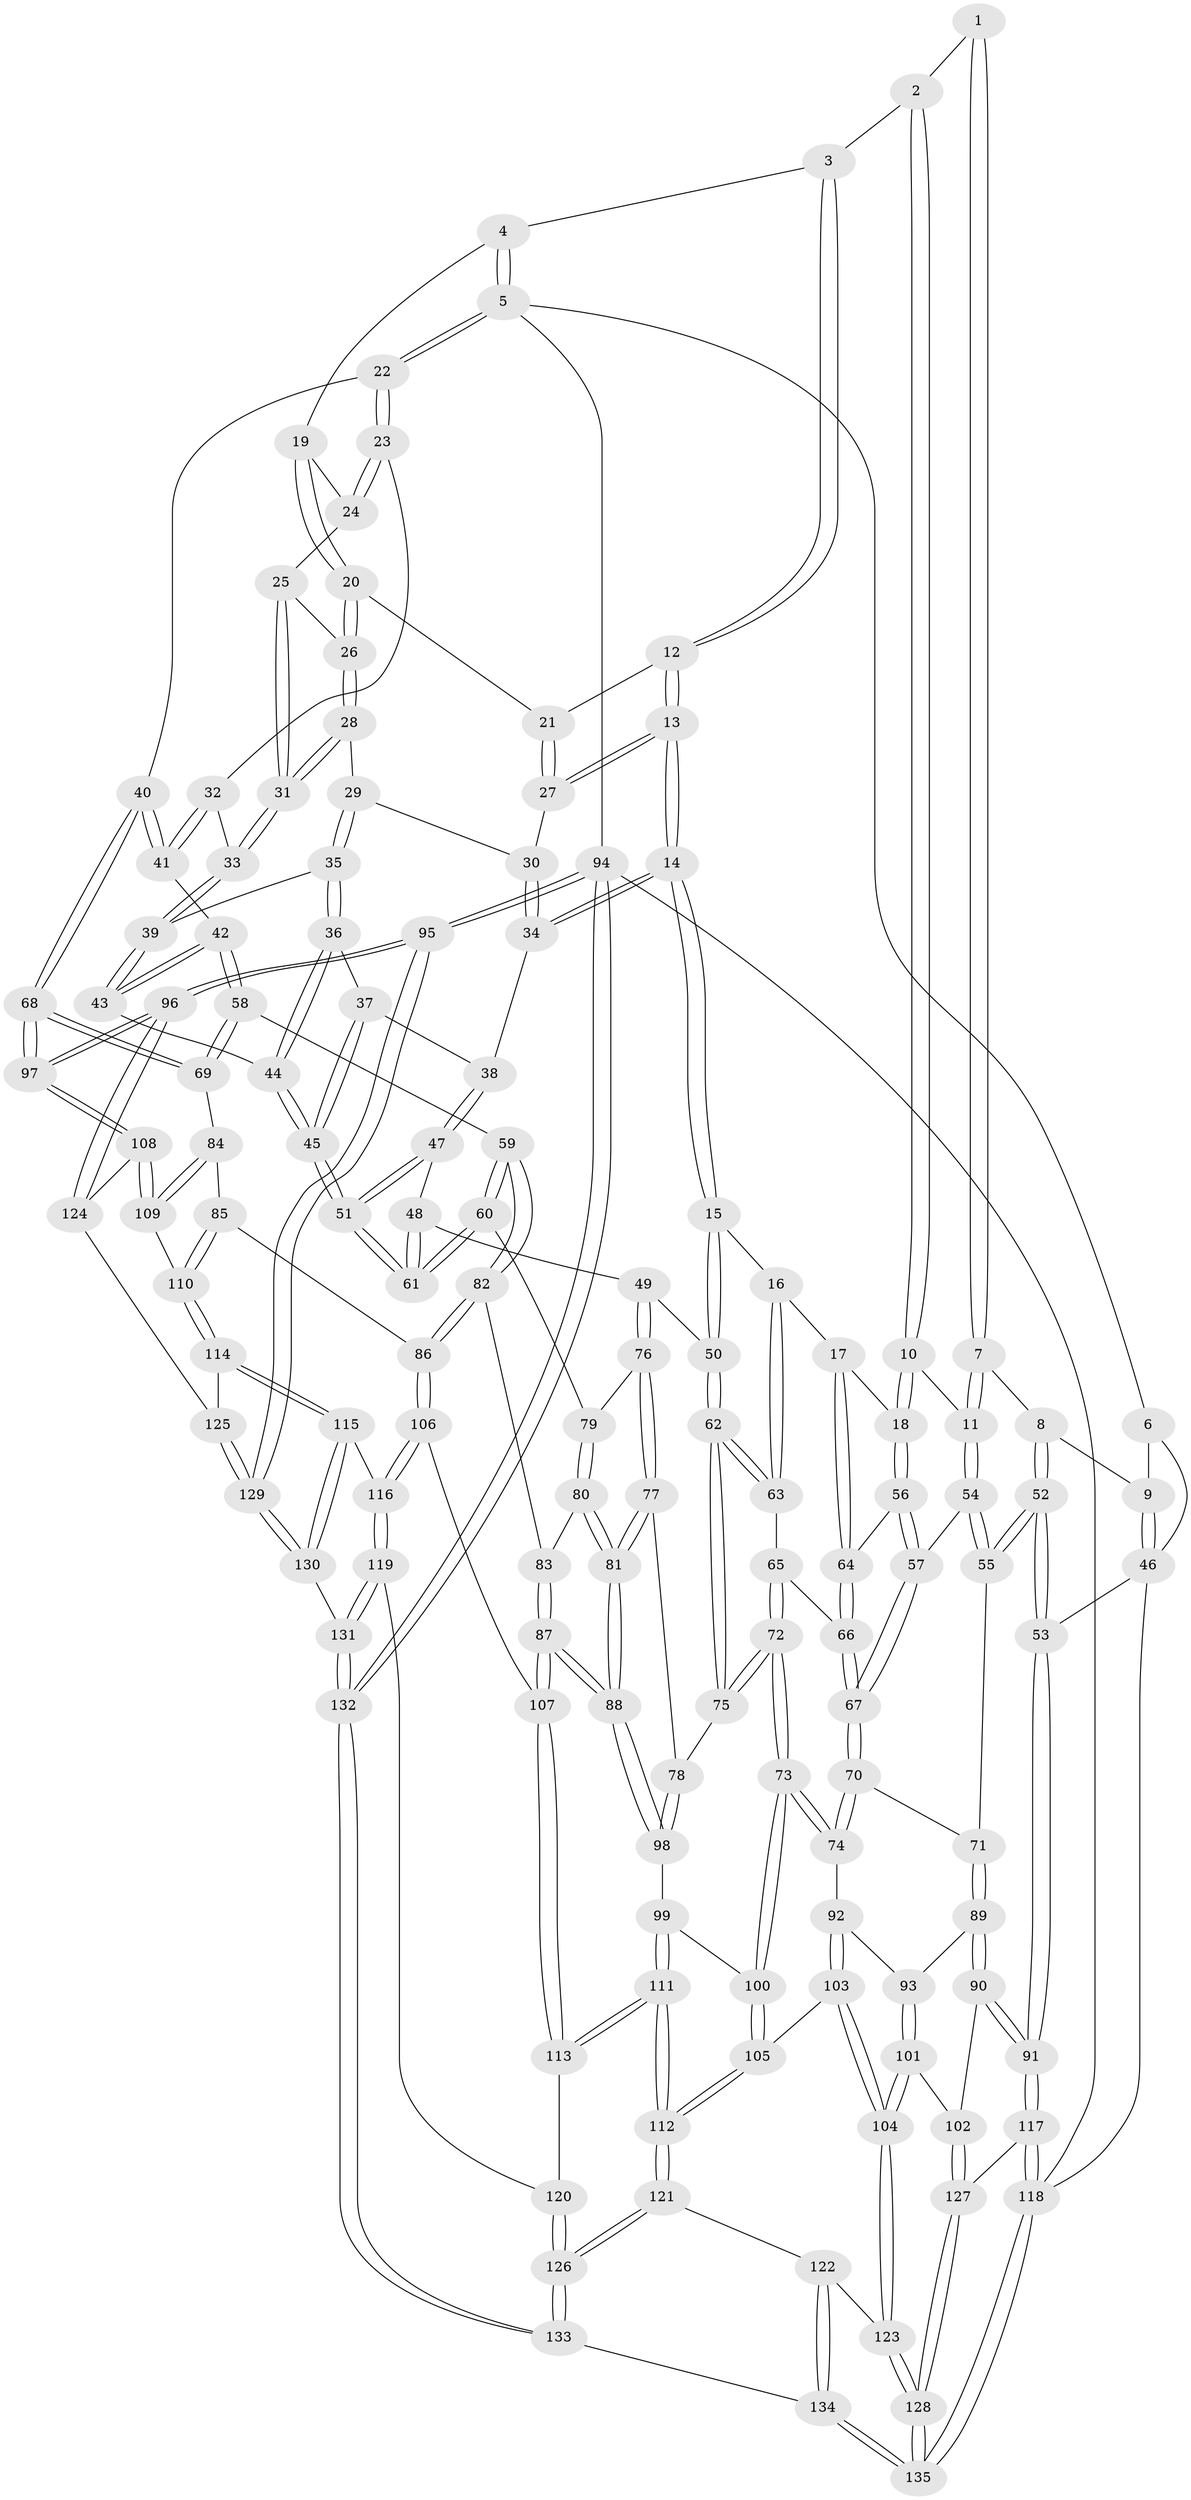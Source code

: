 // Generated by graph-tools (version 1.1) at 2025/50/03/09/25 03:50:59]
// undirected, 135 vertices, 334 edges
graph export_dot {
graph [start="1"]
  node [color=gray90,style=filled];
  1 [pos="+0.12513266521035082+0"];
  2 [pos="+0.2629436335146406+0"];
  3 [pos="+0.4727550242688662+0"];
  4 [pos="+0.8307001316031402+0"];
  5 [pos="+1+0"];
  6 [pos="+0+0"];
  7 [pos="+0.10557587724096926+0.20388198118388998"];
  8 [pos="+0.09589716035604212+0.2046500091045193"];
  9 [pos="+0.06287233021859567+0.20060936986197997"];
  10 [pos="+0.2733608067175082+0.20962635624636383"];
  11 [pos="+0.1318456958377798+0.21079293410622674"];
  12 [pos="+0.49179168762788983+0"];
  13 [pos="+0.4433901905701635+0.17304171793896725"];
  14 [pos="+0.4262904606114847+0.21116773323234964"];
  15 [pos="+0.3795079023189983+0.23102060055970944"];
  16 [pos="+0.35844996073727775+0.23283716290802062"];
  17 [pos="+0.3390083659943826+0.23290187657663314"];
  18 [pos="+0.2893377994655274+0.2182672164896385"];
  19 [pos="+0.8193482923762901+0"];
  20 [pos="+0.7542064409699096+0"];
  21 [pos="+0.6329193017475803+0.06313046689437932"];
  22 [pos="+1+0.16081517609778823"];
  23 [pos="+1+0.1448479090993607"];
  24 [pos="+0.8885482639293566+0.0034372197356389274"];
  25 [pos="+0.8785152383684168+0.11541436369529993"];
  26 [pos="+0.7548701979415635+0.0061254211051604435"];
  27 [pos="+0.6269216625528646+0.08824445553458035"];
  28 [pos="+0.7643637248243629+0.13873771861498868"];
  29 [pos="+0.734707334918585+0.1676100082396816"];
  30 [pos="+0.6431014092129479+0.12810721740676417"];
  31 [pos="+0.8786821473335317+0.17861564901631855"];
  32 [pos="+0.9313519208475001+0.17003507118331065"];
  33 [pos="+0.8816779581044566+0.18113380971657056"];
  34 [pos="+0.5478497331686568+0.25308977731587773"];
  35 [pos="+0.725697603011002+0.1917024227860735"];
  36 [pos="+0.6999005263522687+0.2575035160647256"];
  37 [pos="+0.6991971875670739+0.2579569299032769"];
  38 [pos="+0.5514184921981353+0.25535080618731615"];
  39 [pos="+0.8686686684027132+0.26319831876489436"];
  40 [pos="+1+0.33610605081718264"];
  41 [pos="+0.987251926749383+0.3596625533384845"];
  42 [pos="+0.9194742711921116+0.3699800434407615"];
  43 [pos="+0.8616557123284423+0.31246077361697266"];
  44 [pos="+0.858124711569965+0.3125233200564635"];
  45 [pos="+0.7040853695523092+0.42295137869667176"];
  46 [pos="+0+0.1999031538166921"];
  47 [pos="+0.5574591965354471+0.2771465817547765"];
  48 [pos="+0.5717534695093589+0.39560484385181827"];
  49 [pos="+0.4915984643890353+0.46444736852146"];
  50 [pos="+0.48591617338149956+0.46352774386316475"];
  51 [pos="+0.702996651978451+0.42600512023526693"];
  52 [pos="+0.007706885464361151+0.49666940745744304"];
  53 [pos="+0+0.5373225098137797"];
  54 [pos="+0.12518132773592192+0.4433754151443217"];
  55 [pos="+0.06798541614684186+0.5005102424892933"];
  56 [pos="+0.20164502940471452+0.4326932763586095"];
  57 [pos="+0.19930667394072402+0.4363750926015514"];
  58 [pos="+0.8790217562508665+0.46492281255056633"];
  59 [pos="+0.7193113951938297+0.48540832951269003"];
  60 [pos="+0.7000176649780128+0.46806747928209863"];
  61 [pos="+0.6973705785038203+0.45735404701840804"];
  62 [pos="+0.45518650389195014+0.4851940905604868"];
  63 [pos="+0.39078700356555657+0.47046068578992284"];
  64 [pos="+0.311554595230889+0.42412764297975364"];
  65 [pos="+0.3372049023685197+0.4813493112542698"];
  66 [pos="+0.31225093969856926+0.4637922092284297"];
  67 [pos="+0.24674591868237966+0.5013212698771232"];
  68 [pos="+1+0.5817421007265134"];
  69 [pos="+0.9318690183469215+0.5827202689048474"];
  70 [pos="+0.2434652436791727+0.511966723198547"];
  71 [pos="+0.10620705757500892+0.536322450529535"];
  72 [pos="+0.3610997754750972+0.5989701378981087"];
  73 [pos="+0.35475848133504856+0.6061759225831418"];
  74 [pos="+0.2621935675329551+0.588450928377629"];
  75 [pos="+0.4185116950041196+0.5752601045582829"];
  76 [pos="+0.5362481701813299+0.5052328705425937"];
  77 [pos="+0.5015198840217284+0.608901467081017"];
  78 [pos="+0.469163031374088+0.601760181968339"];
  79 [pos="+0.5949531682801487+0.52169700360652"];
  80 [pos="+0.5938306048066658+0.5686220136058581"];
  81 [pos="+0.5503804080450193+0.6568272480791403"];
  82 [pos="+0.737350300658664+0.6113596922288911"];
  83 [pos="+0.6405746468659931+0.5978304504518671"];
  84 [pos="+0.8886337707831189+0.6332684351694716"];
  85 [pos="+0.8615087633573014+0.6457900597078046"];
  86 [pos="+0.7570959254785298+0.662334954089191"];
  87 [pos="+0.5633933178999988+0.697666707258824"];
  88 [pos="+0.5602847876690793+0.6906488134452775"];
  89 [pos="+0.13804915892024505+0.6020790066465193"];
  90 [pos="+0.07438778834143432+0.7412391097332401"];
  91 [pos="+0+0.7236533809963279"];
  92 [pos="+0.23336079180217875+0.6108418071417371"];
  93 [pos="+0.19699831303557544+0.6127442880258215"];
  94 [pos="+1+1"];
  95 [pos="+1+1"];
  96 [pos="+1+1"];
  97 [pos="+1+0.7830694216375288"];
  98 [pos="+0.44808360579389833+0.6634651978596372"];
  99 [pos="+0.3977507195342287+0.6918878277112505"];
  100 [pos="+0.3580785270509262+0.6383335925114594"];
  101 [pos="+0.17043798543134442+0.7854733827616835"];
  102 [pos="+0.12449525020419167+0.7732030110369009"];
  103 [pos="+0.2500343689423525+0.7406869989537425"];
  104 [pos="+0.19131398876030964+0.7937189017815125"];
  105 [pos="+0.2674054693511797+0.7362417760236198"];
  106 [pos="+0.7372680257337544+0.6951689338739871"];
  107 [pos="+0.5636780877724008+0.6985064140387298"];
  108 [pos="+1+0.7694638819391759"];
  109 [pos="+0.9605641290089734+0.7374192819456953"];
  110 [pos="+0.8893397736010643+0.8027239945031432"];
  111 [pos="+0.4252086524691507+0.7763801128284735"];
  112 [pos="+0.4153524263663801+0.7880149333711317"];
  113 [pos="+0.5351916020372174+0.7527113475752014"];
  114 [pos="+0.8753036228918687+0.8391248358546952"];
  115 [pos="+0.8442497195089573+0.8491578290745441"];
  116 [pos="+0.738002545887796+0.7019769141623814"];
  117 [pos="+0+0.8375933417478596"];
  118 [pos="+0+1"];
  119 [pos="+0.6645973910588966+0.8619834800884871"];
  120 [pos="+0.5550861432731664+0.7896793260703102"];
  121 [pos="+0.39796711498472753+0.8463879749008937"];
  122 [pos="+0.33776473157007697+0.893721230185383"];
  123 [pos="+0.24687908241365764+0.9108736512481035"];
  124 [pos="+0.928653709957335+0.8297885922806726"];
  125 [pos="+0.8820242194313944+0.8413830903626356"];
  126 [pos="+0.5134839502126574+0.9348139916790555"];
  127 [pos="+0.0700979175183176+0.907859295337787"];
  128 [pos="+0.17643264620434243+1"];
  129 [pos="+1+1"];
  130 [pos="+0.8158861329526312+0.8939398946467575"];
  131 [pos="+0.7064705832600403+1"];
  132 [pos="+0.6628661657416784+1"];
  133 [pos="+0.631188926586886+1"];
  134 [pos="+0.55425319046482+1"];
  135 [pos="+0.1298377346271446+1"];
  1 -- 2;
  1 -- 7;
  1 -- 7;
  2 -- 3;
  2 -- 10;
  2 -- 10;
  3 -- 4;
  3 -- 12;
  3 -- 12;
  4 -- 5;
  4 -- 5;
  4 -- 19;
  5 -- 6;
  5 -- 22;
  5 -- 22;
  5 -- 94;
  6 -- 9;
  6 -- 46;
  7 -- 8;
  7 -- 11;
  7 -- 11;
  8 -- 9;
  8 -- 52;
  8 -- 52;
  9 -- 46;
  9 -- 46;
  10 -- 11;
  10 -- 18;
  10 -- 18;
  11 -- 54;
  11 -- 54;
  12 -- 13;
  12 -- 13;
  12 -- 21;
  13 -- 14;
  13 -- 14;
  13 -- 27;
  13 -- 27;
  14 -- 15;
  14 -- 15;
  14 -- 34;
  14 -- 34;
  15 -- 16;
  15 -- 50;
  15 -- 50;
  16 -- 17;
  16 -- 63;
  16 -- 63;
  17 -- 18;
  17 -- 64;
  17 -- 64;
  18 -- 56;
  18 -- 56;
  19 -- 20;
  19 -- 20;
  19 -- 24;
  20 -- 21;
  20 -- 26;
  20 -- 26;
  21 -- 27;
  21 -- 27;
  22 -- 23;
  22 -- 23;
  22 -- 40;
  23 -- 24;
  23 -- 24;
  23 -- 32;
  24 -- 25;
  25 -- 26;
  25 -- 31;
  25 -- 31;
  26 -- 28;
  26 -- 28;
  27 -- 30;
  28 -- 29;
  28 -- 31;
  28 -- 31;
  29 -- 30;
  29 -- 35;
  29 -- 35;
  30 -- 34;
  30 -- 34;
  31 -- 33;
  31 -- 33;
  32 -- 33;
  32 -- 41;
  32 -- 41;
  33 -- 39;
  33 -- 39;
  34 -- 38;
  35 -- 36;
  35 -- 36;
  35 -- 39;
  36 -- 37;
  36 -- 44;
  36 -- 44;
  37 -- 38;
  37 -- 45;
  37 -- 45;
  38 -- 47;
  38 -- 47;
  39 -- 43;
  39 -- 43;
  40 -- 41;
  40 -- 41;
  40 -- 68;
  40 -- 68;
  41 -- 42;
  42 -- 43;
  42 -- 43;
  42 -- 58;
  42 -- 58;
  43 -- 44;
  44 -- 45;
  44 -- 45;
  45 -- 51;
  45 -- 51;
  46 -- 53;
  46 -- 118;
  47 -- 48;
  47 -- 51;
  47 -- 51;
  48 -- 49;
  48 -- 61;
  48 -- 61;
  49 -- 50;
  49 -- 76;
  49 -- 76;
  50 -- 62;
  50 -- 62;
  51 -- 61;
  51 -- 61;
  52 -- 53;
  52 -- 53;
  52 -- 55;
  52 -- 55;
  53 -- 91;
  53 -- 91;
  54 -- 55;
  54 -- 55;
  54 -- 57;
  55 -- 71;
  56 -- 57;
  56 -- 57;
  56 -- 64;
  57 -- 67;
  57 -- 67;
  58 -- 59;
  58 -- 69;
  58 -- 69;
  59 -- 60;
  59 -- 60;
  59 -- 82;
  59 -- 82;
  60 -- 61;
  60 -- 61;
  60 -- 79;
  62 -- 63;
  62 -- 63;
  62 -- 75;
  62 -- 75;
  63 -- 65;
  64 -- 66;
  64 -- 66;
  65 -- 66;
  65 -- 72;
  65 -- 72;
  66 -- 67;
  66 -- 67;
  67 -- 70;
  67 -- 70;
  68 -- 69;
  68 -- 69;
  68 -- 97;
  68 -- 97;
  69 -- 84;
  70 -- 71;
  70 -- 74;
  70 -- 74;
  71 -- 89;
  71 -- 89;
  72 -- 73;
  72 -- 73;
  72 -- 75;
  72 -- 75;
  73 -- 74;
  73 -- 74;
  73 -- 100;
  73 -- 100;
  74 -- 92;
  75 -- 78;
  76 -- 77;
  76 -- 77;
  76 -- 79;
  77 -- 78;
  77 -- 81;
  77 -- 81;
  78 -- 98;
  78 -- 98;
  79 -- 80;
  79 -- 80;
  80 -- 81;
  80 -- 81;
  80 -- 83;
  81 -- 88;
  81 -- 88;
  82 -- 83;
  82 -- 86;
  82 -- 86;
  83 -- 87;
  83 -- 87;
  84 -- 85;
  84 -- 109;
  84 -- 109;
  85 -- 86;
  85 -- 110;
  85 -- 110;
  86 -- 106;
  86 -- 106;
  87 -- 88;
  87 -- 88;
  87 -- 107;
  87 -- 107;
  88 -- 98;
  88 -- 98;
  89 -- 90;
  89 -- 90;
  89 -- 93;
  90 -- 91;
  90 -- 91;
  90 -- 102;
  91 -- 117;
  91 -- 117;
  92 -- 93;
  92 -- 103;
  92 -- 103;
  93 -- 101;
  93 -- 101;
  94 -- 95;
  94 -- 95;
  94 -- 132;
  94 -- 132;
  94 -- 118;
  95 -- 96;
  95 -- 96;
  95 -- 129;
  95 -- 129;
  96 -- 97;
  96 -- 97;
  96 -- 124;
  96 -- 124;
  97 -- 108;
  97 -- 108;
  98 -- 99;
  99 -- 100;
  99 -- 111;
  99 -- 111;
  100 -- 105;
  100 -- 105;
  101 -- 102;
  101 -- 104;
  101 -- 104;
  102 -- 127;
  102 -- 127;
  103 -- 104;
  103 -- 104;
  103 -- 105;
  104 -- 123;
  104 -- 123;
  105 -- 112;
  105 -- 112;
  106 -- 107;
  106 -- 116;
  106 -- 116;
  107 -- 113;
  107 -- 113;
  108 -- 109;
  108 -- 109;
  108 -- 124;
  109 -- 110;
  110 -- 114;
  110 -- 114;
  111 -- 112;
  111 -- 112;
  111 -- 113;
  111 -- 113;
  112 -- 121;
  112 -- 121;
  113 -- 120;
  114 -- 115;
  114 -- 115;
  114 -- 125;
  115 -- 116;
  115 -- 130;
  115 -- 130;
  116 -- 119;
  116 -- 119;
  117 -- 118;
  117 -- 118;
  117 -- 127;
  118 -- 135;
  118 -- 135;
  119 -- 120;
  119 -- 131;
  119 -- 131;
  120 -- 126;
  120 -- 126;
  121 -- 122;
  121 -- 126;
  121 -- 126;
  122 -- 123;
  122 -- 134;
  122 -- 134;
  123 -- 128;
  123 -- 128;
  124 -- 125;
  125 -- 129;
  125 -- 129;
  126 -- 133;
  126 -- 133;
  127 -- 128;
  127 -- 128;
  128 -- 135;
  128 -- 135;
  129 -- 130;
  129 -- 130;
  130 -- 131;
  131 -- 132;
  131 -- 132;
  132 -- 133;
  132 -- 133;
  133 -- 134;
  134 -- 135;
  134 -- 135;
}
